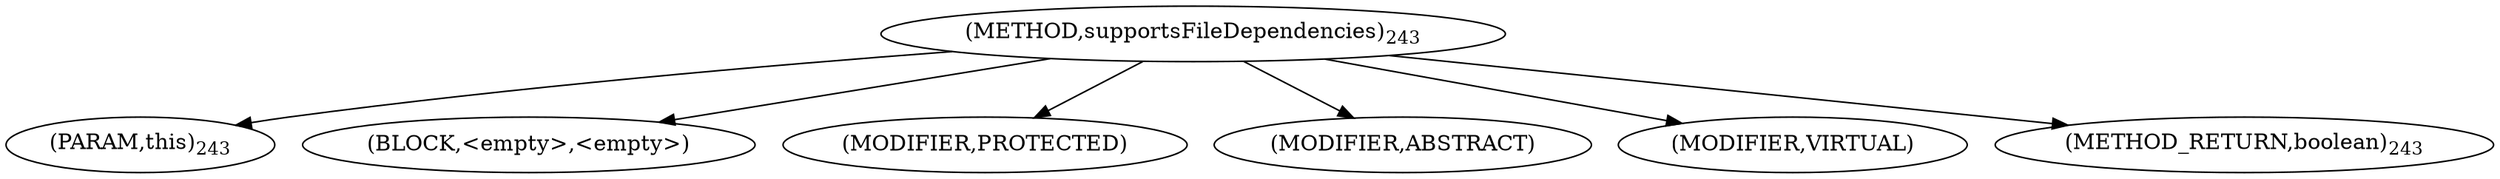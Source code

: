 digraph "supportsFileDependencies" {  
"377" [label = <(METHOD,supportsFileDependencies)<SUB>243</SUB>> ]
"378" [label = <(PARAM,this)<SUB>243</SUB>> ]
"379" [label = <(BLOCK,&lt;empty&gt;,&lt;empty&gt;)> ]
"380" [label = <(MODIFIER,PROTECTED)> ]
"381" [label = <(MODIFIER,ABSTRACT)> ]
"382" [label = <(MODIFIER,VIRTUAL)> ]
"383" [label = <(METHOD_RETURN,boolean)<SUB>243</SUB>> ]
  "377" -> "378" 
  "377" -> "379" 
  "377" -> "380" 
  "377" -> "381" 
  "377" -> "382" 
  "377" -> "383" 
}
